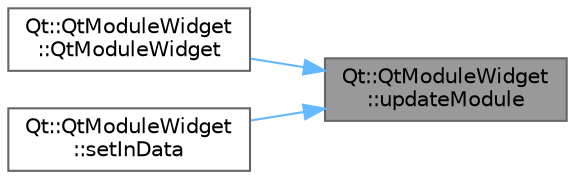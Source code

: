 digraph "Qt::QtModuleWidget::updateModule"
{
 // LATEX_PDF_SIZE
  bgcolor="transparent";
  edge [fontname=Helvetica,fontsize=10,labelfontname=Helvetica,labelfontsize=10];
  node [fontname=Helvetica,fontsize=10,shape=box,height=0.2,width=0.4];
  rankdir="RL";
  Node1 [id="Node000001",label="Qt::QtModuleWidget\l::updateModule",height=0.2,width=0.4,color="gray40", fillcolor="grey60", style="filled", fontcolor="black",tooltip=" "];
  Node1 -> Node2 [id="edge1_Node000001_Node000002",dir="back",color="steelblue1",style="solid",tooltip=" "];
  Node2 [id="Node000002",label="Qt::QtModuleWidget\l::QtModuleWidget",height=0.2,width=0.4,color="grey40", fillcolor="white", style="filled",URL="$class_qt_1_1_qt_module_widget.html#a67c0d13abd47ccc8be1165f2356f83e3",tooltip=" "];
  Node1 -> Node3 [id="edge2_Node000001_Node000003",dir="back",color="steelblue1",style="solid",tooltip=" "];
  Node3 [id="Node000003",label="Qt::QtModuleWidget\l::setInData",height=0.2,width=0.4,color="grey40", fillcolor="white", style="filled",URL="$class_qt_1_1_qt_module_widget.html#ae3f41346eca38e14b2059e6359789569",tooltip=" "];
}
